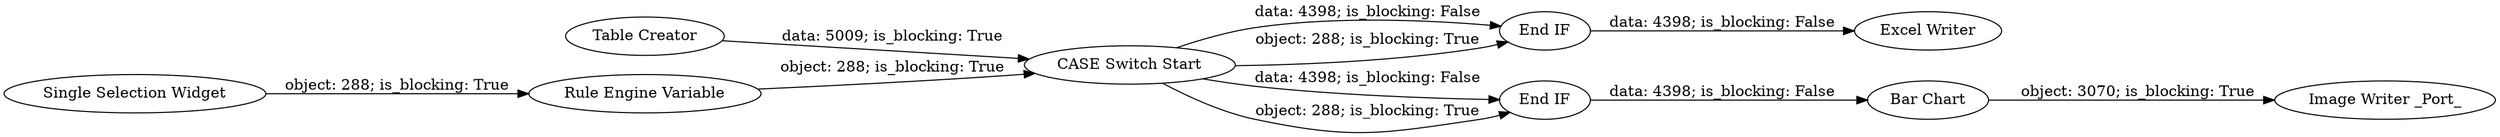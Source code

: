 digraph {
	"6473252578147793465_4" [label="Rule Engine Variable"]
	"6473252578147793465_16" [label="Bar Chart"]
	"6473252578147793465_1" [label="CASE Switch Start"]
	"6473252578147793465_14" [label="End IF"]
	"6473252578147793465_13" [label="Image Writer _Port_"]
	"6473252578147793465_15" [label="End IF"]
	"6473252578147793465_9" [label="Excel Writer"]
	"6473252578147793465_12" [label="Single Selection Widget"]
	"6473252578147793465_5" [label="Table Creator"]
	"6473252578147793465_1" -> "6473252578147793465_14" [label="data: 4398; is_blocking: False"]
	"6473252578147793465_15" -> "6473252578147793465_16" [label="data: 4398; is_blocking: False"]
	"6473252578147793465_1" -> "6473252578147793465_15" [label="data: 4398; is_blocking: False"]
	"6473252578147793465_16" -> "6473252578147793465_13" [label="object: 3070; is_blocking: True"]
	"6473252578147793465_1" -> "6473252578147793465_14" [label="object: 288; is_blocking: True"]
	"6473252578147793465_1" -> "6473252578147793465_15" [label="object: 288; is_blocking: True"]
	"6473252578147793465_14" -> "6473252578147793465_9" [label="data: 4398; is_blocking: False"]
	"6473252578147793465_12" -> "6473252578147793465_4" [label="object: 288; is_blocking: True"]
	"6473252578147793465_4" -> "6473252578147793465_1" [label="object: 288; is_blocking: True"]
	"6473252578147793465_5" -> "6473252578147793465_1" [label="data: 5009; is_blocking: True"]
	rankdir=LR
}
